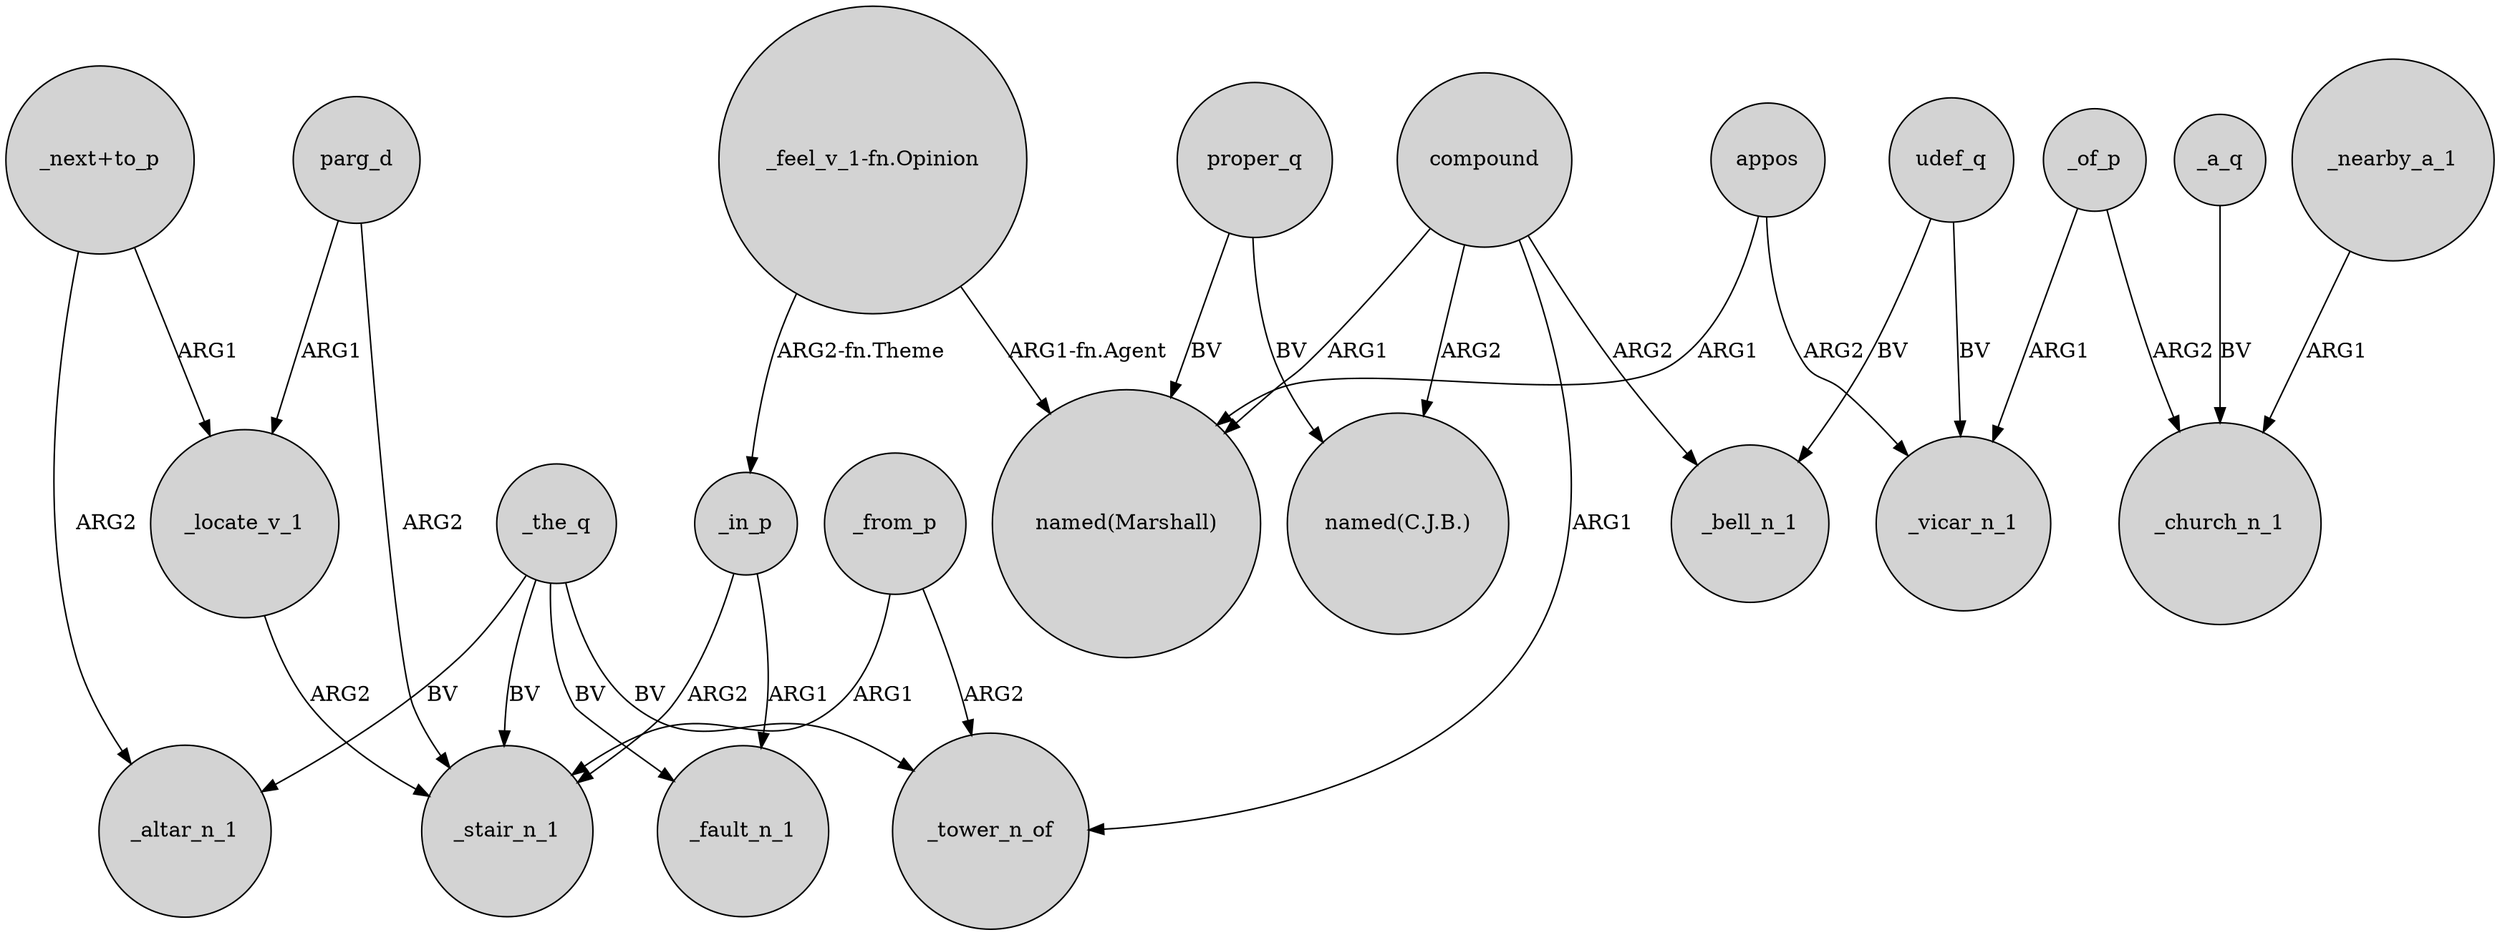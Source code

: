 digraph {
	node [shape=circle style=filled]
	_the_q -> _fault_n_1 [label=BV]
	compound -> _bell_n_1 [label=ARG2]
	"_next+to_p" -> _locate_v_1 [label=ARG1]
	udef_q -> _bell_n_1 [label=BV]
	compound -> "named(Marshall)" [label=ARG1]
	udef_q -> _vicar_n_1 [label=BV]
	appos -> _vicar_n_1 [label=ARG2]
	_of_p -> _church_n_1 [label=ARG2]
	compound -> _tower_n_of [label=ARG1]
	_in_p -> _stair_n_1 [label=ARG2]
	_nearby_a_1 -> _church_n_1 [label=ARG1]
	proper_q -> "named(C.J.B.)" [label=BV]
	_a_q -> _church_n_1 [label=BV]
	"_feel_v_1-fn.Opinion" -> "named(Marshall)" [label="ARG1-fn.Agent"]
	_of_p -> _vicar_n_1 [label=ARG1]
	parg_d -> _locate_v_1 [label=ARG1]
	"_next+to_p" -> _altar_n_1 [label=ARG2]
	_the_q -> _stair_n_1 [label=BV]
	appos -> "named(Marshall)" [label=ARG1]
	_locate_v_1 -> _stair_n_1 [label=ARG2]
	_in_p -> _fault_n_1 [label=ARG1]
	parg_d -> _stair_n_1 [label=ARG2]
	_the_q -> _altar_n_1 [label=BV]
	compound -> "named(C.J.B.)" [label=ARG2]
	proper_q -> "named(Marshall)" [label=BV]
	_from_p -> _tower_n_of [label=ARG2]
	"_feel_v_1-fn.Opinion" -> _in_p [label="ARG2-fn.Theme"]
	_the_q -> _tower_n_of [label=BV]
	_from_p -> _stair_n_1 [label=ARG1]
}
